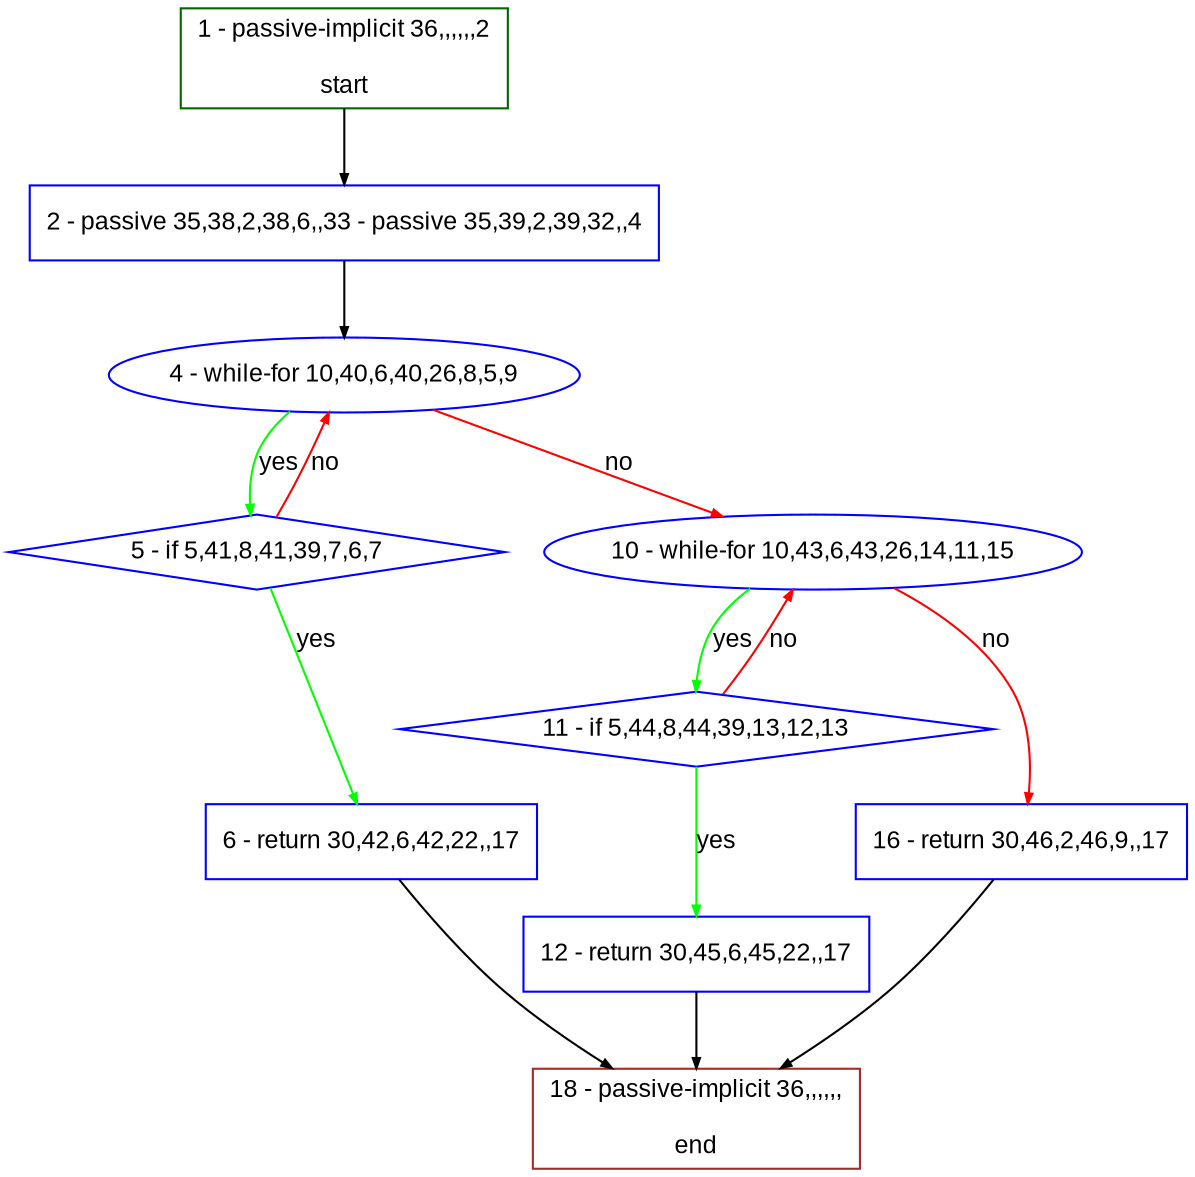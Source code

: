 digraph "" {
  graph [bgcolor="white", fillcolor="#FFFFCC", pack="true", packmode="clust", fontname="Arial", label="", fontsize="12", compound="true", style="rounded,filled"];
  node [node_initialized="no", fillcolor="white", fontname="Arial", label="", color="grey", fontsize="12", fixedsize="false", compound="true", shape="rectangle", style="filled"];
  edge [arrowtail="none", lhead="", fontcolor="black", fontname="Arial", label="", color="black", fontsize="12", arrowhead="normal", arrowsize="0.5", compound="true", ltail="", dir="forward"];
  __N1 [fillcolor="#ffffff", label="2 - passive 35,38,2,38,6,,33 - passive 35,39,2,39,32,,4", color="#0000ff", shape="box", style="filled"];
  __N2 [fillcolor="#ffffff", label="1 - passive-implicit 36,,,,,,2\n\nstart", color="#006400", shape="box", style="filled"];
  __N3 [fillcolor="#ffffff", label="4 - while-for 10,40,6,40,26,8,5,9", color="#0000ff", shape="oval", style="filled"];
  __N4 [fillcolor="#ffffff", label="5 - if 5,41,8,41,39,7,6,7", color="#0000ff", shape="diamond", style="filled"];
  __N5 [fillcolor="#ffffff", label="10 - while-for 10,43,6,43,26,14,11,15", color="#0000ff", shape="oval", style="filled"];
  __N6 [fillcolor="#ffffff", label="6 - return 30,42,6,42,22,,17", color="#0000ff", shape="box", style="filled"];
  __N7 [fillcolor="#ffffff", label="18 - passive-implicit 36,,,,,,\n\nend", color="#a52a2a", shape="box", style="filled"];
  __N8 [fillcolor="#ffffff", label="11 - if 5,44,8,44,39,13,12,13", color="#0000ff", shape="diamond", style="filled"];
  __N9 [fillcolor="#ffffff", label="16 - return 30,46,2,46,9,,17", color="#0000ff", shape="box", style="filled"];
  __N10 [fillcolor="#ffffff", label="12 - return 30,45,6,45,22,,17", color="#0000ff", shape="box", style="filled"];
  __N2 -> __N1 [arrowtail="none", color="#000000", label="", arrowhead="normal", dir="forward"];
  __N1 -> __N3 [arrowtail="none", color="#000000", label="", arrowhead="normal", dir="forward"];
  __N3 -> __N4 [arrowtail="none", color="#00ff00", label="yes", arrowhead="normal", dir="forward"];
  __N4 -> __N3 [arrowtail="none", color="#ff0000", label="no", arrowhead="normal", dir="forward"];
  __N3 -> __N5 [arrowtail="none", color="#ff0000", label="no", arrowhead="normal", dir="forward"];
  __N4 -> __N6 [arrowtail="none", color="#00ff00", label="yes", arrowhead="normal", dir="forward"];
  __N6 -> __N7 [arrowtail="none", color="#000000", label="", arrowhead="normal", dir="forward"];
  __N5 -> __N8 [arrowtail="none", color="#00ff00", label="yes", arrowhead="normal", dir="forward"];
  __N8 -> __N5 [arrowtail="none", color="#ff0000", label="no", arrowhead="normal", dir="forward"];
  __N5 -> __N9 [arrowtail="none", color="#ff0000", label="no", arrowhead="normal", dir="forward"];
  __N8 -> __N10 [arrowtail="none", color="#00ff00", label="yes", arrowhead="normal", dir="forward"];
  __N10 -> __N7 [arrowtail="none", color="#000000", label="", arrowhead="normal", dir="forward"];
  __N9 -> __N7 [arrowtail="none", color="#000000", label="", arrowhead="normal", dir="forward"];
}
